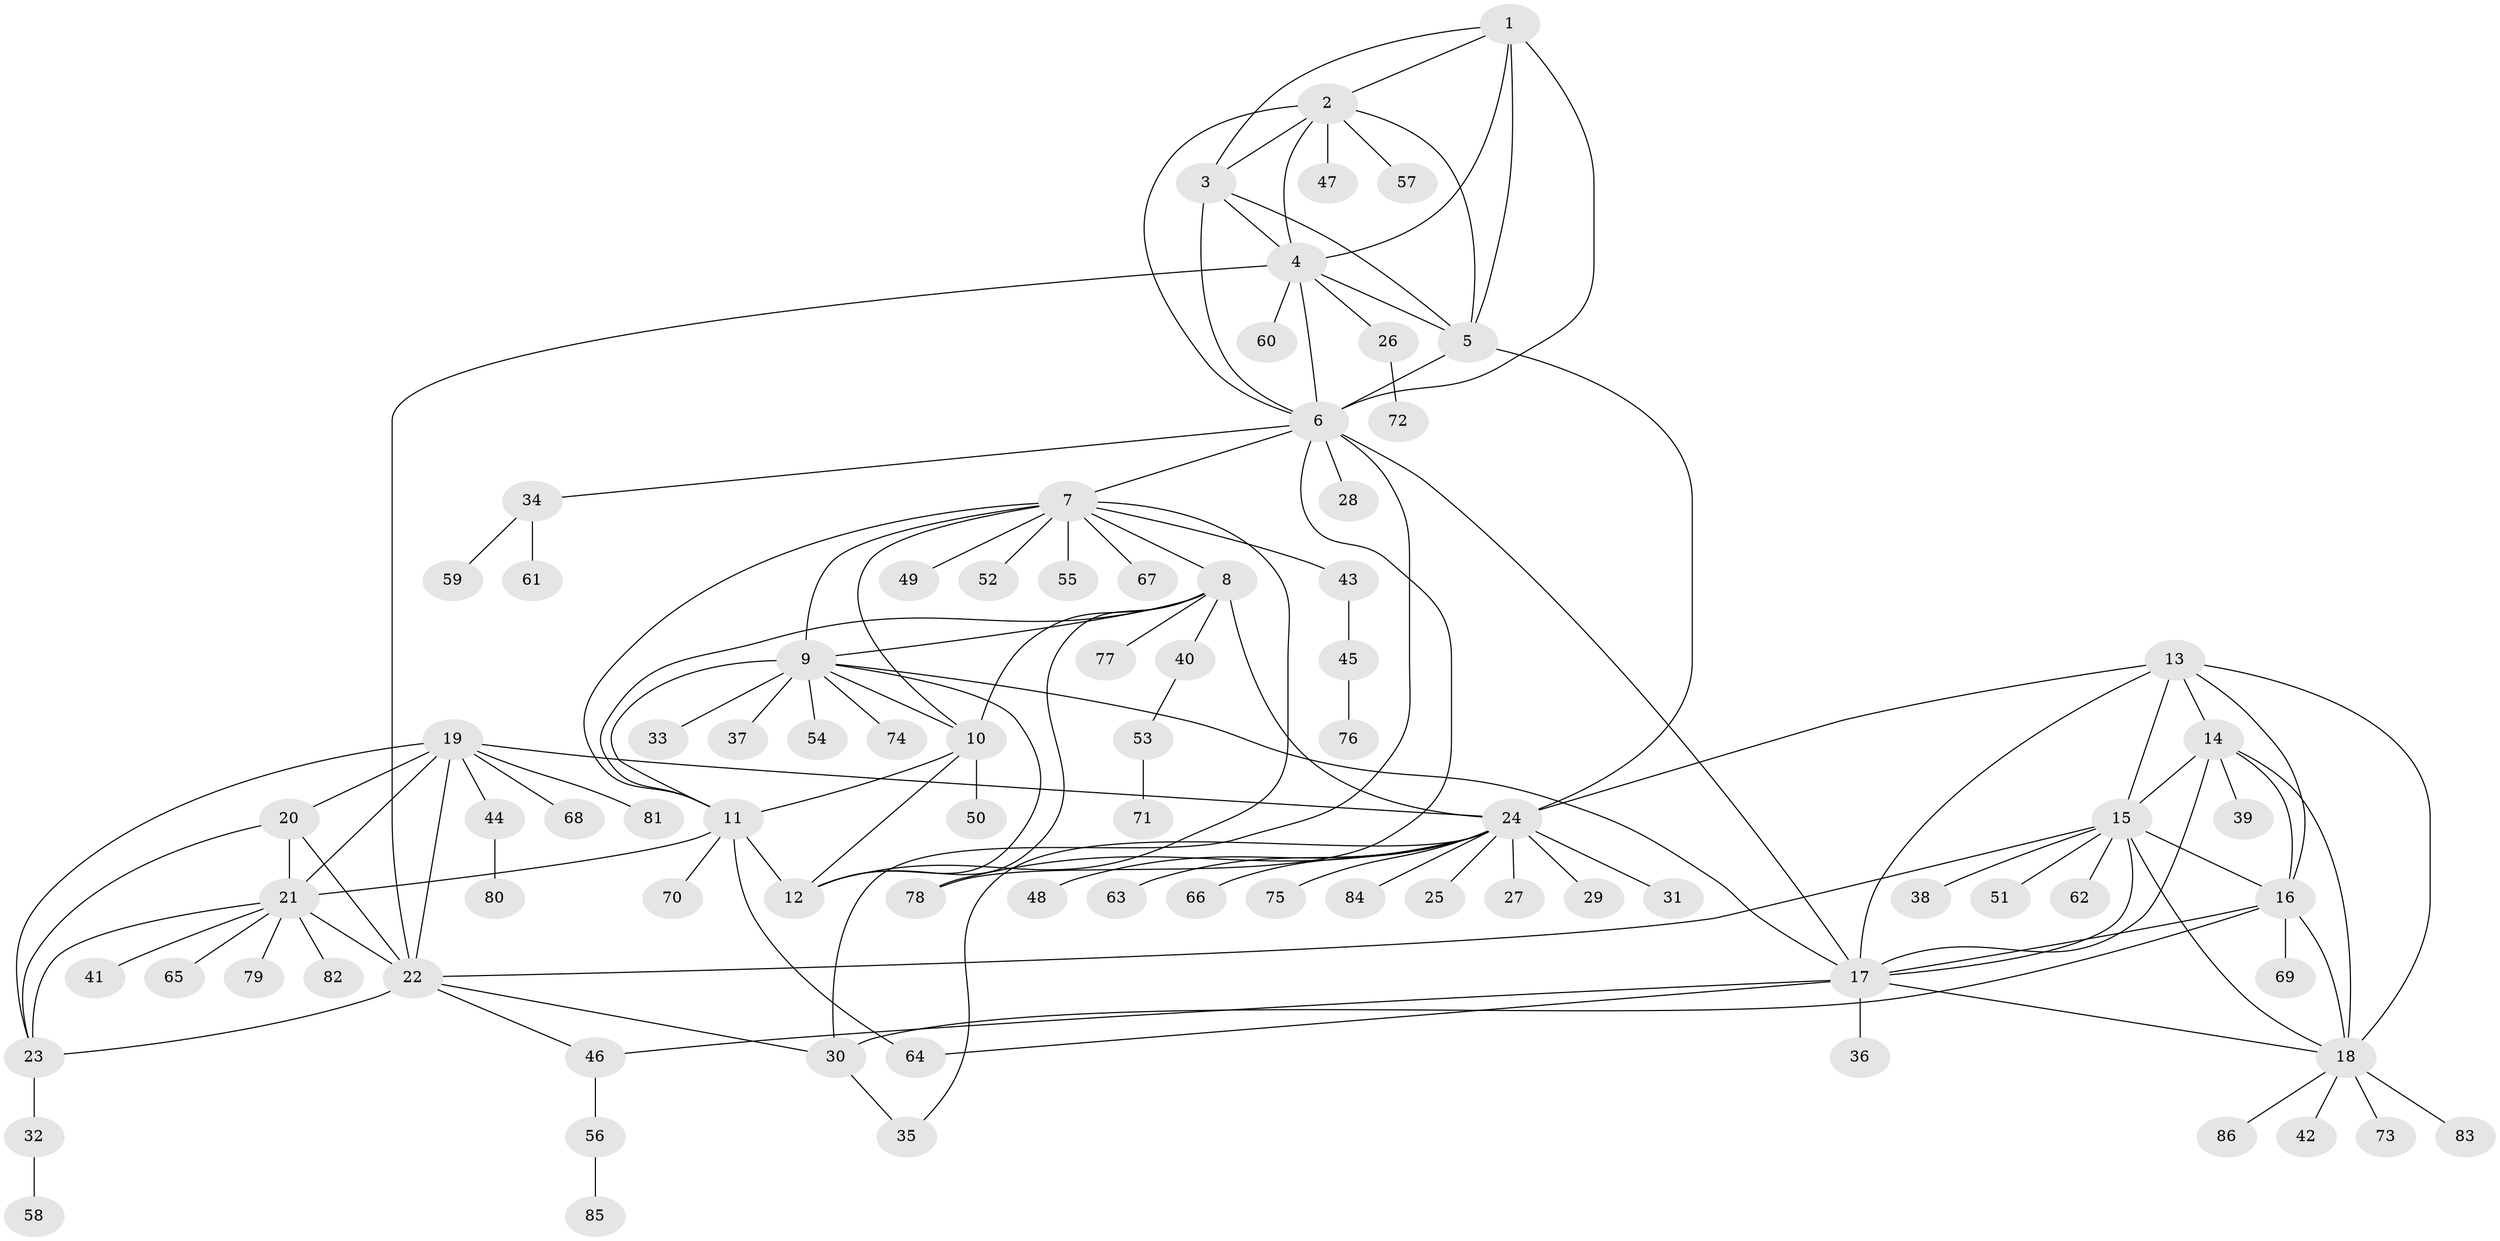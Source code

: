 // original degree distribution, {5: 0.025, 8: 0.016666666666666666, 9: 0.05, 7: 0.05, 12: 0.025, 11: 0.03333333333333333, 6: 0.03333333333333333, 10: 0.016666666666666666, 1: 0.6083333333333333, 2: 0.11666666666666667, 4: 0.008333333333333333, 3: 0.016666666666666666}
// Generated by graph-tools (version 1.1) at 2025/52/03/04/25 22:52:15]
// undirected, 86 vertices, 133 edges
graph export_dot {
  node [color=gray90,style=filled];
  1;
  2;
  3;
  4;
  5;
  6;
  7;
  8;
  9;
  10;
  11;
  12;
  13;
  14;
  15;
  16;
  17;
  18;
  19;
  20;
  21;
  22;
  23;
  24;
  25;
  26;
  27;
  28;
  29;
  30;
  31;
  32;
  33;
  34;
  35;
  36;
  37;
  38;
  39;
  40;
  41;
  42;
  43;
  44;
  45;
  46;
  47;
  48;
  49;
  50;
  51;
  52;
  53;
  54;
  55;
  56;
  57;
  58;
  59;
  60;
  61;
  62;
  63;
  64;
  65;
  66;
  67;
  68;
  69;
  70;
  71;
  72;
  73;
  74;
  75;
  76;
  77;
  78;
  79;
  80;
  81;
  82;
  83;
  84;
  85;
  86;
  1 -- 2 [weight=1.0];
  1 -- 3 [weight=1.0];
  1 -- 4 [weight=1.0];
  1 -- 5 [weight=1.0];
  1 -- 6 [weight=1.0];
  2 -- 3 [weight=1.0];
  2 -- 4 [weight=1.0];
  2 -- 5 [weight=1.0];
  2 -- 6 [weight=1.0];
  2 -- 47 [weight=1.0];
  2 -- 57 [weight=1.0];
  3 -- 4 [weight=1.0];
  3 -- 5 [weight=1.0];
  3 -- 6 [weight=1.0];
  4 -- 5 [weight=1.0];
  4 -- 6 [weight=1.0];
  4 -- 22 [weight=1.0];
  4 -- 26 [weight=1.0];
  4 -- 60 [weight=1.0];
  5 -- 6 [weight=1.0];
  5 -- 24 [weight=1.0];
  6 -- 7 [weight=1.0];
  6 -- 17 [weight=1.0];
  6 -- 28 [weight=1.0];
  6 -- 30 [weight=1.0];
  6 -- 34 [weight=1.0];
  6 -- 78 [weight=1.0];
  7 -- 8 [weight=1.0];
  7 -- 9 [weight=1.0];
  7 -- 10 [weight=1.0];
  7 -- 11 [weight=1.0];
  7 -- 12 [weight=1.0];
  7 -- 43 [weight=1.0];
  7 -- 49 [weight=1.0];
  7 -- 52 [weight=1.0];
  7 -- 55 [weight=1.0];
  7 -- 67 [weight=1.0];
  8 -- 9 [weight=1.0];
  8 -- 10 [weight=1.0];
  8 -- 11 [weight=1.0];
  8 -- 12 [weight=1.0];
  8 -- 24 [weight=1.0];
  8 -- 40 [weight=1.0];
  8 -- 77 [weight=1.0];
  9 -- 10 [weight=1.0];
  9 -- 11 [weight=1.0];
  9 -- 12 [weight=1.0];
  9 -- 17 [weight=1.0];
  9 -- 33 [weight=1.0];
  9 -- 37 [weight=1.0];
  9 -- 54 [weight=1.0];
  9 -- 74 [weight=1.0];
  10 -- 11 [weight=1.0];
  10 -- 12 [weight=1.0];
  10 -- 50 [weight=1.0];
  11 -- 12 [weight=1.0];
  11 -- 21 [weight=1.0];
  11 -- 64 [weight=1.0];
  11 -- 70 [weight=1.0];
  13 -- 14 [weight=1.0];
  13 -- 15 [weight=1.0];
  13 -- 16 [weight=1.0];
  13 -- 17 [weight=1.0];
  13 -- 18 [weight=1.0];
  13 -- 24 [weight=1.0];
  14 -- 15 [weight=1.0];
  14 -- 16 [weight=1.0];
  14 -- 17 [weight=1.0];
  14 -- 18 [weight=1.0];
  14 -- 39 [weight=1.0];
  15 -- 16 [weight=1.0];
  15 -- 17 [weight=1.0];
  15 -- 18 [weight=1.0];
  15 -- 22 [weight=1.0];
  15 -- 38 [weight=1.0];
  15 -- 51 [weight=1.0];
  15 -- 62 [weight=1.0];
  16 -- 17 [weight=1.0];
  16 -- 18 [weight=1.0];
  16 -- 30 [weight=1.0];
  16 -- 69 [weight=1.0];
  17 -- 18 [weight=1.0];
  17 -- 36 [weight=1.0];
  17 -- 46 [weight=1.0];
  17 -- 64 [weight=1.0];
  18 -- 42 [weight=1.0];
  18 -- 73 [weight=1.0];
  18 -- 83 [weight=1.0];
  18 -- 86 [weight=1.0];
  19 -- 20 [weight=1.0];
  19 -- 21 [weight=1.0];
  19 -- 22 [weight=2.0];
  19 -- 23 [weight=1.0];
  19 -- 24 [weight=1.0];
  19 -- 44 [weight=1.0];
  19 -- 68 [weight=1.0];
  19 -- 81 [weight=1.0];
  20 -- 21 [weight=1.0];
  20 -- 22 [weight=7.0];
  20 -- 23 [weight=1.0];
  21 -- 22 [weight=2.0];
  21 -- 23 [weight=1.0];
  21 -- 41 [weight=1.0];
  21 -- 65 [weight=1.0];
  21 -- 79 [weight=1.0];
  21 -- 82 [weight=1.0];
  22 -- 23 [weight=2.0];
  22 -- 30 [weight=1.0];
  22 -- 46 [weight=1.0];
  23 -- 32 [weight=1.0];
  24 -- 25 [weight=1.0];
  24 -- 27 [weight=1.0];
  24 -- 29 [weight=4.0];
  24 -- 31 [weight=1.0];
  24 -- 35 [weight=1.0];
  24 -- 48 [weight=1.0];
  24 -- 63 [weight=1.0];
  24 -- 66 [weight=1.0];
  24 -- 75 [weight=1.0];
  24 -- 78 [weight=1.0];
  24 -- 84 [weight=1.0];
  26 -- 72 [weight=1.0];
  30 -- 35 [weight=1.0];
  32 -- 58 [weight=1.0];
  34 -- 59 [weight=1.0];
  34 -- 61 [weight=1.0];
  40 -- 53 [weight=1.0];
  43 -- 45 [weight=1.0];
  44 -- 80 [weight=1.0];
  45 -- 76 [weight=1.0];
  46 -- 56 [weight=1.0];
  53 -- 71 [weight=1.0];
  56 -- 85 [weight=1.0];
}
